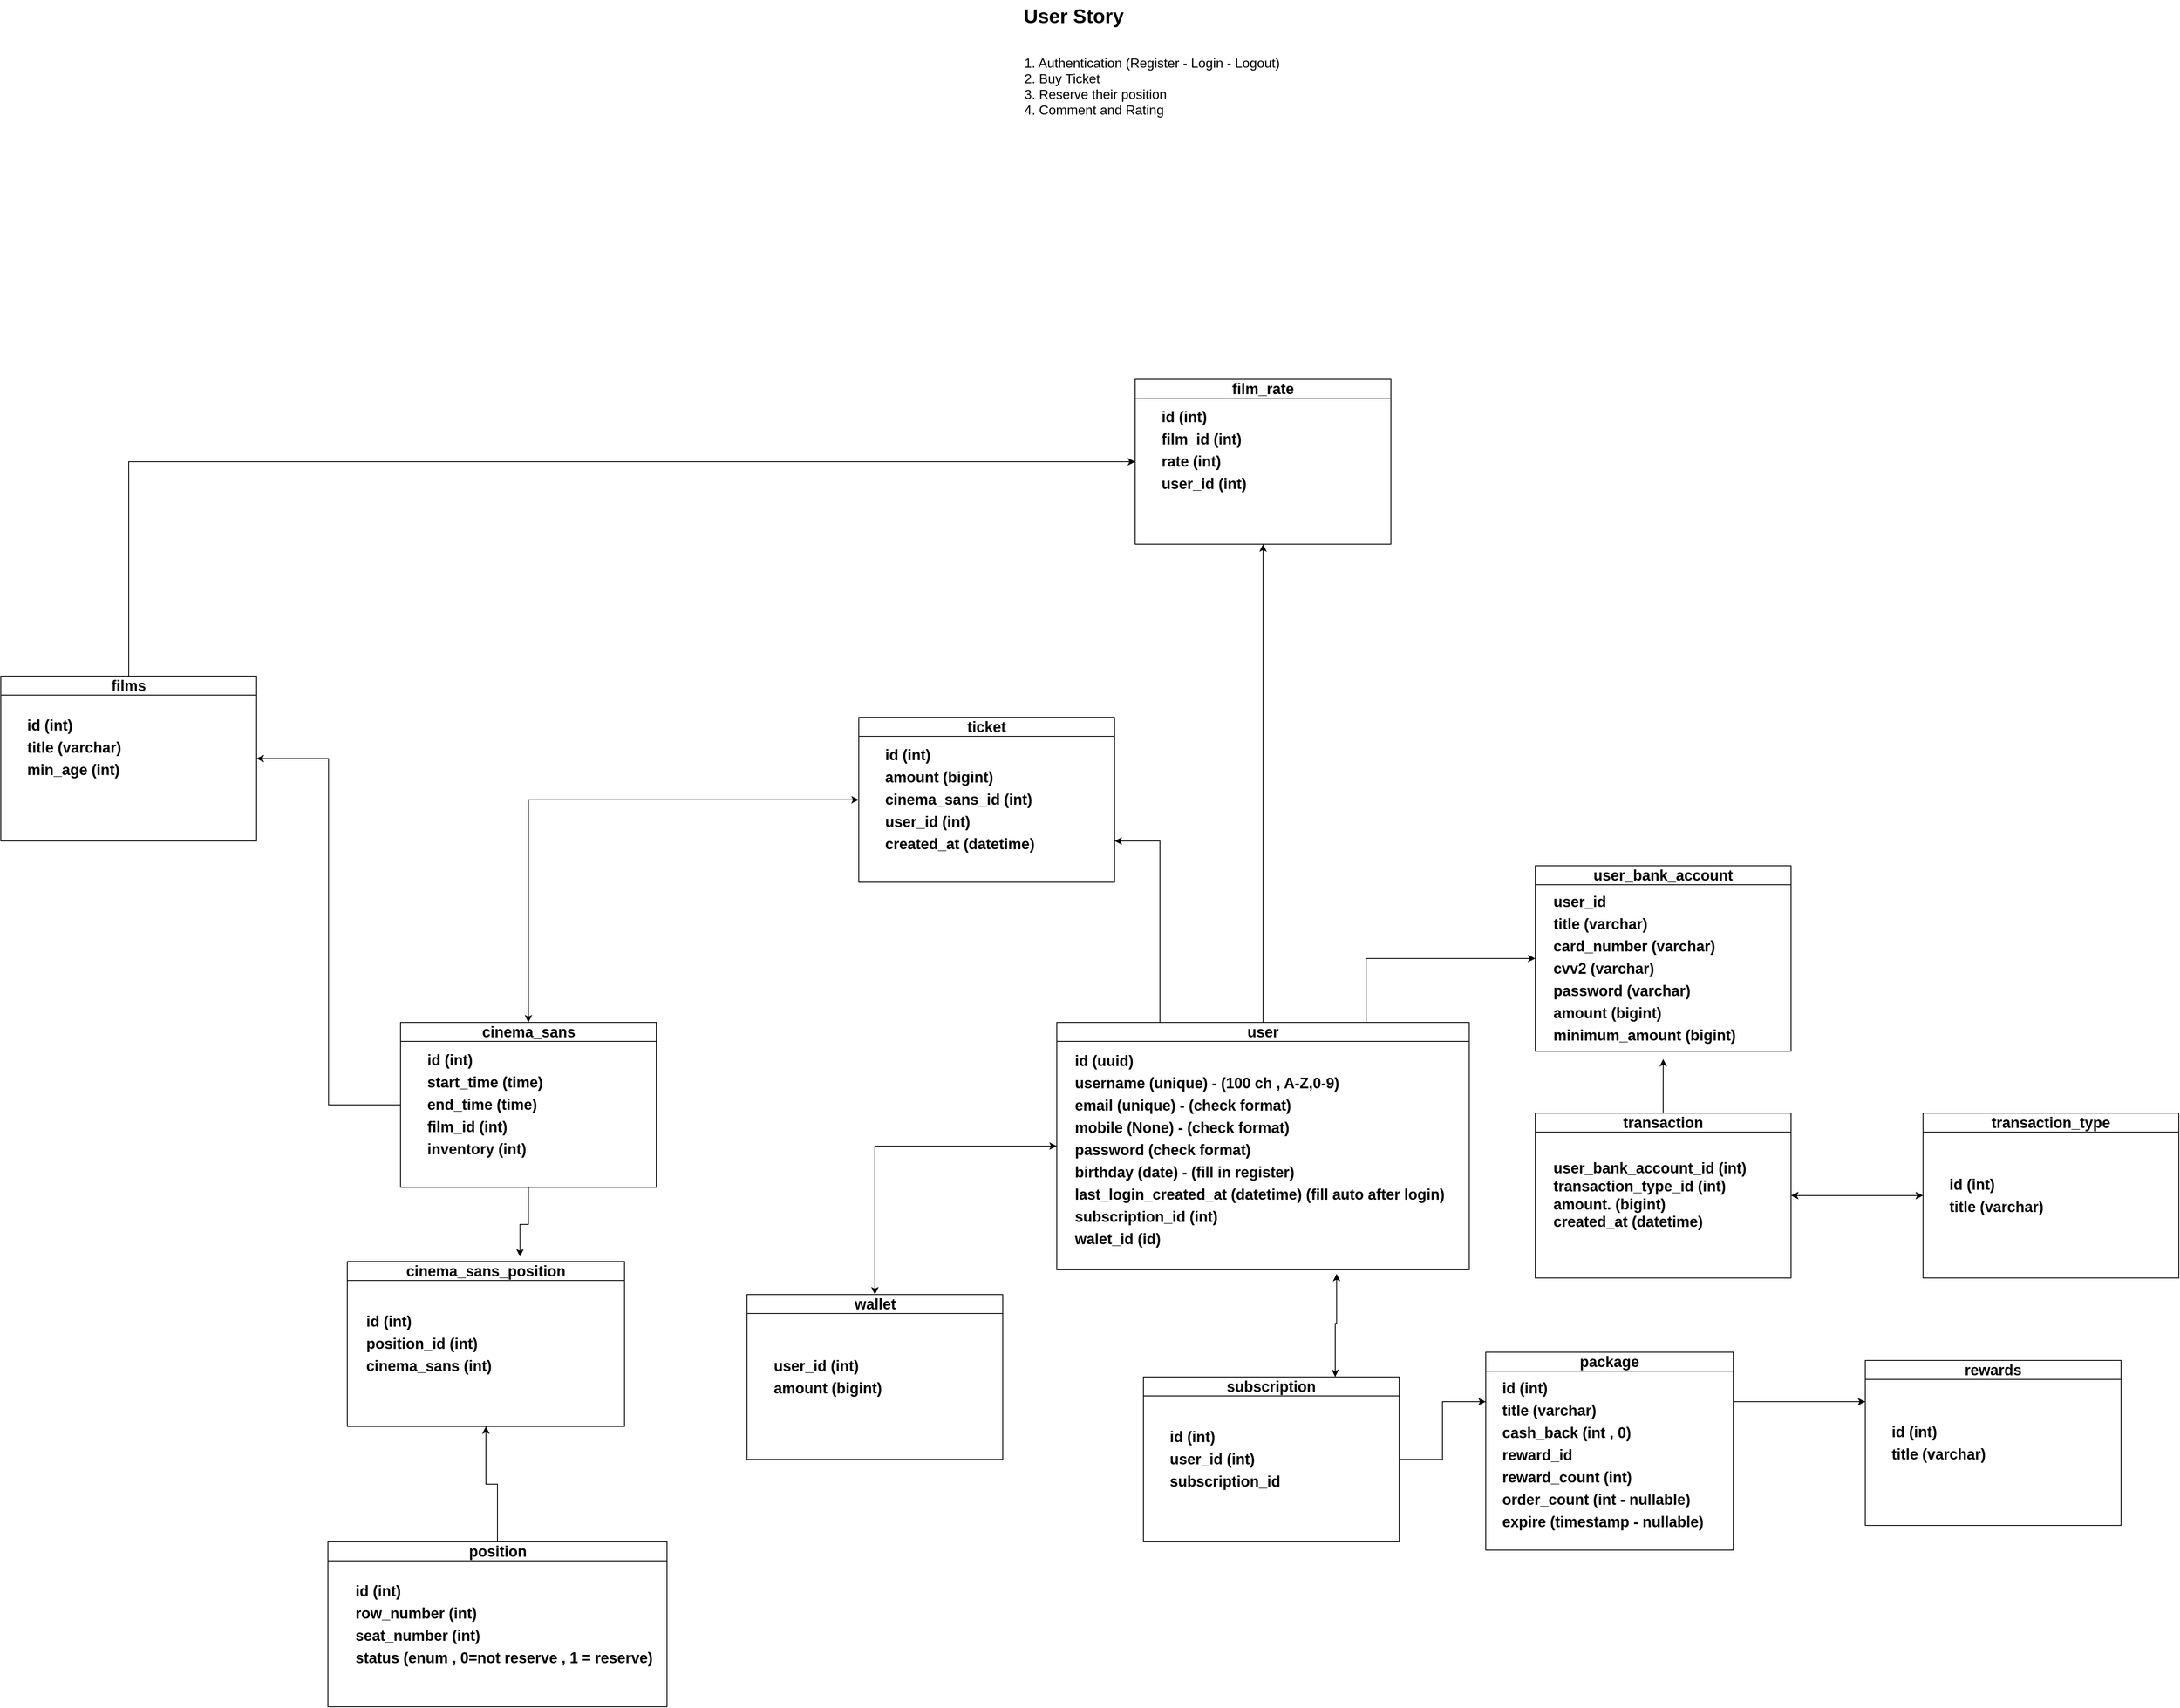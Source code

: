 <mxfile version="23.0.2" type="github">
  <diagram name="Page-1" id="5Sw0mt2Ui1cbXPdswmmH">
    <mxGraphModel dx="3752" dy="2300" grid="1" gridSize="10" guides="1" tooltips="1" connect="1" arrows="1" fold="1" page="1" pageScale="1" pageWidth="850" pageHeight="1100" math="0" shadow="0">
      <root>
        <mxCell id="0" />
        <mxCell id="1" parent="0" />
        <mxCell id="2Hf9jMkPBdYzEBg5ywoU-2" value="&lt;font style=&quot;font-size: 24px;&quot;&gt;&lt;b&gt;User Story&lt;/b&gt;&lt;/font&gt;" style="text;html=1;align=center;verticalAlign=middle;resizable=0;points=[];autosize=1;strokeColor=none;fillColor=none;" vertex="1" parent="1">
          <mxGeometry x="-40" y="-660" width="140" height="40" as="geometry" />
        </mxCell>
        <mxCell id="2Hf9jMkPBdYzEBg5ywoU-3" value="&lt;div style=&quot;text-align: left;&quot;&gt;&lt;span style=&quot;font-size: 16px;&quot;&gt;&lt;br&gt;&lt;/span&gt;&lt;/div&gt;&lt;font style=&quot;font-size: 16px;&quot;&gt;&lt;div style=&quot;text-align: left;&quot;&gt;&lt;span style=&quot;background-color: initial;&quot;&gt;1. Authentication (Register - Login - Logout)&lt;/span&gt;&lt;/div&gt;&lt;div style=&quot;text-align: left;&quot;&gt;&lt;span style=&quot;background-color: initial;&quot;&gt;2. Buy Ticket&lt;/span&gt;&lt;/div&gt;&lt;div style=&quot;text-align: left;&quot;&gt;3. Reserve their position&lt;span style=&quot;background-color: initial;&quot;&gt;&lt;br&gt;&lt;/span&gt;&lt;/div&gt;&lt;div style=&quot;text-align: left;&quot;&gt;4. Comment and Rating&lt;/div&gt;&lt;/font&gt;" style="text;html=1;align=center;verticalAlign=middle;resizable=0;points=[];autosize=1;strokeColor=none;fillColor=none;" vertex="1" parent="1">
          <mxGeometry x="-40" y="-620" width="330" height="110" as="geometry" />
        </mxCell>
        <mxCell id="2Hf9jMkPBdYzEBg5ywoU-5" value="&lt;span style=&quot;font-size: 16px;&quot;&gt;&lt;br&gt;&lt;/span&gt;" style="text;html=1;align=left;verticalAlign=middle;resizable=0;points=[];autosize=1;strokeColor=none;fillColor=none;" vertex="1" parent="1">
          <mxGeometry x="60" y="190" width="20" height="30" as="geometry" />
        </mxCell>
        <mxCell id="2Hf9jMkPBdYzEBg5ywoU-36" style="edgeStyle=orthogonalEdgeStyle;rounded=0;orthogonalLoop=1;jettySize=auto;html=1;exitX=0.75;exitY=0;exitDx=0;exitDy=0;entryX=0;entryY=0.5;entryDx=0;entryDy=0;" edge="1" parent="1" source="2Hf9jMkPBdYzEBg5ywoU-10" target="2Hf9jMkPBdYzEBg5ywoU-12">
          <mxGeometry relative="1" as="geometry" />
        </mxCell>
        <mxCell id="2Hf9jMkPBdYzEBg5ywoU-83" style="edgeStyle=orthogonalEdgeStyle;rounded=0;orthogonalLoop=1;jettySize=auto;html=1;exitX=0.25;exitY=0;exitDx=0;exitDy=0;entryX=1;entryY=0.75;entryDx=0;entryDy=0;shadow=0;" edge="1" parent="1" source="2Hf9jMkPBdYzEBg5ywoU-10" target="2Hf9jMkPBdYzEBg5ywoU-49">
          <mxGeometry relative="1" as="geometry" />
        </mxCell>
        <mxCell id="2Hf9jMkPBdYzEBg5ywoU-90" style="edgeStyle=orthogonalEdgeStyle;rounded=0;orthogonalLoop=1;jettySize=auto;html=1;exitX=0.5;exitY=0;exitDx=0;exitDy=0;entryX=0.5;entryY=1;entryDx=0;entryDy=0;" edge="1" parent="1" source="2Hf9jMkPBdYzEBg5ywoU-10" target="2Hf9jMkPBdYzEBg5ywoU-85">
          <mxGeometry relative="1" as="geometry" />
        </mxCell>
        <mxCell id="2Hf9jMkPBdYzEBg5ywoU-10" value="&lt;h2&gt;user&lt;/h2&gt;" style="swimlane;whiteSpace=wrap;html=1;" vertex="1" parent="1">
          <mxGeometry x="10" y="580" width="500" height="300" as="geometry" />
        </mxCell>
        <mxCell id="2Hf9jMkPBdYzEBg5ywoU-8" value="&lt;h2 style=&quot;border-color: var(--border-color); line-height: 150%;&quot;&gt;id (uuid)&lt;br&gt;username (unique) - (100 ch , A-Z,0-9)&lt;br&gt;email (unique) - (check format)&lt;br&gt;mobile (None) - (check format)&lt;br&gt;password (check format)&lt;br&gt;birthday (date) - (fill in register)&lt;br&gt;last_login_created_at (datetime) (fill auto after login)&amp;nbsp;&lt;br&gt;subscription_id (int)&lt;br&gt;walet_id (id)&lt;/h2&gt;" style="text;html=1;align=left;verticalAlign=middle;resizable=0;points=[];autosize=1;strokeColor=none;fillColor=none;" vertex="1" parent="2Hf9jMkPBdYzEBg5ywoU-10">
          <mxGeometry x="20" y="10" width="480" height="290" as="geometry" />
        </mxCell>
        <mxCell id="2Hf9jMkPBdYzEBg5ywoU-12" value="&lt;h2&gt;user_bank_account&lt;/h2&gt;" style="swimlane;whiteSpace=wrap;html=1;" vertex="1" parent="1">
          <mxGeometry x="590" y="390" width="310" height="225" as="geometry" />
        </mxCell>
        <mxCell id="2Hf9jMkPBdYzEBg5ywoU-13" value="&lt;h2 style=&quot;line-height: 150%;&quot;&gt;user_id&amp;nbsp;&lt;br&gt;title (varchar)&lt;br&gt;card_number (varchar)&lt;br&gt;cvv2 (varchar)&lt;br&gt;password (varchar)&lt;br&gt;amount (bigint)&lt;br&gt;minimum_amount (bigint)&lt;/h2&gt;" style="text;html=1;align=left;verticalAlign=middle;resizable=0;points=[];autosize=1;strokeColor=none;fillColor=none;" vertex="1" parent="2Hf9jMkPBdYzEBg5ywoU-12">
          <mxGeometry x="20" y="10" width="240" height="230" as="geometry" />
        </mxCell>
        <mxCell id="2Hf9jMkPBdYzEBg5ywoU-76" style="edgeStyle=orthogonalEdgeStyle;rounded=0;orthogonalLoop=1;jettySize=auto;html=1;exitX=1;exitY=0.5;exitDx=0;exitDy=0;entryX=0;entryY=0.25;entryDx=0;entryDy=0;" edge="1" parent="1" source="2Hf9jMkPBdYzEBg5ywoU-39" target="2Hf9jMkPBdYzEBg5ywoU-51">
          <mxGeometry relative="1" as="geometry" />
        </mxCell>
        <mxCell id="2Hf9jMkPBdYzEBg5ywoU-39" value="&lt;h2&gt;subscription&lt;/h2&gt;" style="swimlane;whiteSpace=wrap;html=1;" vertex="1" parent="1">
          <mxGeometry x="115" y="1010" width="310" height="200" as="geometry" />
        </mxCell>
        <mxCell id="2Hf9jMkPBdYzEBg5ywoU-40" value="&lt;h2 style=&quot;line-height: 150%;&quot;&gt;id (int)&lt;br&gt;user_id (int)&lt;br&gt;subscription_id&lt;/h2&gt;" style="text;html=1;align=left;verticalAlign=middle;resizable=0;points=[];autosize=1;strokeColor=none;fillColor=none;" vertex="1" parent="2Hf9jMkPBdYzEBg5ywoU-39">
          <mxGeometry x="30" y="40" width="160" height="120" as="geometry" />
        </mxCell>
        <mxCell id="2Hf9jMkPBdYzEBg5ywoU-94" style="edgeStyle=orthogonalEdgeStyle;rounded=0;orthogonalLoop=1;jettySize=auto;html=1;exitX=0.5;exitY=0;exitDx=0;exitDy=0;entryX=0;entryY=0.5;entryDx=0;entryDy=0;startArrow=classic;startFill=1;" edge="1" parent="1" source="2Hf9jMkPBdYzEBg5ywoU-41" target="2Hf9jMkPBdYzEBg5ywoU-10">
          <mxGeometry relative="1" as="geometry" />
        </mxCell>
        <mxCell id="2Hf9jMkPBdYzEBg5ywoU-41" value="&lt;h2&gt;wallet&lt;/h2&gt;" style="swimlane;whiteSpace=wrap;html=1;" vertex="1" parent="1">
          <mxGeometry x="-365.5" y="910" width="310" height="200" as="geometry" />
        </mxCell>
        <mxCell id="2Hf9jMkPBdYzEBg5ywoU-42" value="&lt;h2 style=&quot;line-height: 150%;&quot;&gt;user_id (int)&lt;br&gt;amount (bigint)&lt;br&gt;&lt;/h2&gt;" style="text;html=1;align=left;verticalAlign=middle;resizable=0;points=[];autosize=1;strokeColor=none;fillColor=none;" vertex="1" parent="2Hf9jMkPBdYzEBg5ywoU-41">
          <mxGeometry x="30" y="50" width="150" height="100" as="geometry" />
        </mxCell>
        <mxCell id="2Hf9jMkPBdYzEBg5ywoU-77" style="edgeStyle=orthogonalEdgeStyle;rounded=0;orthogonalLoop=1;jettySize=auto;html=1;exitX=0;exitY=0.5;exitDx=0;exitDy=0;entryX=1;entryY=0.5;entryDx=0;entryDy=0;" edge="1" parent="1" source="2Hf9jMkPBdYzEBg5ywoU-43" target="2Hf9jMkPBdYzEBg5ywoU-45">
          <mxGeometry relative="1" as="geometry" />
        </mxCell>
        <mxCell id="2Hf9jMkPBdYzEBg5ywoU-84" style="edgeStyle=orthogonalEdgeStyle;rounded=0;orthogonalLoop=1;jettySize=auto;html=1;exitX=0.5;exitY=0;exitDx=0;exitDy=0;entryX=0;entryY=0.5;entryDx=0;entryDy=0;startArrow=classic;startFill=1;" edge="1" parent="1" source="2Hf9jMkPBdYzEBg5ywoU-43" target="2Hf9jMkPBdYzEBg5ywoU-49">
          <mxGeometry relative="1" as="geometry" />
        </mxCell>
        <mxCell id="2Hf9jMkPBdYzEBg5ywoU-43" value="&lt;h2&gt;cinema_sans&lt;/h2&gt;" style="swimlane;whiteSpace=wrap;html=1;" vertex="1" parent="1">
          <mxGeometry x="-785.5" y="580" width="310" height="200" as="geometry" />
        </mxCell>
        <mxCell id="2Hf9jMkPBdYzEBg5ywoU-44" value="&lt;h2 style=&quot;line-height: 150%;&quot;&gt;id (int)&lt;br&gt;start_time (time)&lt;br&gt;end_time (time)&lt;br&gt;film_id (int)&lt;br&gt;inventory (int)&lt;/h2&gt;" style="text;html=1;align=left;verticalAlign=middle;resizable=0;points=[];autosize=1;strokeColor=none;fillColor=none;" vertex="1" parent="2Hf9jMkPBdYzEBg5ywoU-43">
          <mxGeometry x="30" y="10" width="160" height="180" as="geometry" />
        </mxCell>
        <mxCell id="2Hf9jMkPBdYzEBg5ywoU-88" style="edgeStyle=orthogonalEdgeStyle;rounded=0;orthogonalLoop=1;jettySize=auto;html=1;exitX=0.5;exitY=0;exitDx=0;exitDy=0;entryX=0;entryY=0.5;entryDx=0;entryDy=0;" edge="1" parent="1" source="2Hf9jMkPBdYzEBg5ywoU-45" target="2Hf9jMkPBdYzEBg5ywoU-85">
          <mxGeometry relative="1" as="geometry" />
        </mxCell>
        <mxCell id="2Hf9jMkPBdYzEBg5ywoU-45" value="&lt;h2&gt;films&lt;/h2&gt;" style="swimlane;whiteSpace=wrap;html=1;" vertex="1" parent="1">
          <mxGeometry x="-1270" y="160" width="310" height="200" as="geometry" />
        </mxCell>
        <mxCell id="2Hf9jMkPBdYzEBg5ywoU-46" value="&lt;h2 style=&quot;line-height: 150%;&quot;&gt;id (int)&lt;br&gt;title (varchar)&lt;br&gt;min_age (int)&lt;br&gt;&lt;br&gt;&lt;/h2&gt;" style="text;html=1;align=left;verticalAlign=middle;resizable=0;points=[];autosize=1;strokeColor=none;fillColor=none;" vertex="1" parent="2Hf9jMkPBdYzEBg5ywoU-45">
          <mxGeometry x="30" y="25" width="140" height="150" as="geometry" />
        </mxCell>
        <mxCell id="2Hf9jMkPBdYzEBg5ywoU-49" value="&lt;h2&gt;ticket&lt;/h2&gt;" style="swimlane;whiteSpace=wrap;html=1;" vertex="1" parent="1">
          <mxGeometry x="-230" y="210" width="310" height="200" as="geometry" />
        </mxCell>
        <mxCell id="2Hf9jMkPBdYzEBg5ywoU-50" value="&lt;h2 style=&quot;line-height: 150%;&quot;&gt;id (int)&lt;br&gt;amount (bigint)&lt;br&gt;cinema_sans_id (int)&lt;br&gt;user_id (int)&lt;br&gt;created_at (datetime)&lt;/h2&gt;" style="text;html=1;align=left;verticalAlign=middle;resizable=0;points=[];autosize=1;strokeColor=none;fillColor=none;" vertex="1" parent="2Hf9jMkPBdYzEBg5ywoU-49">
          <mxGeometry x="30" y="10" width="200" height="180" as="geometry" />
        </mxCell>
        <mxCell id="2Hf9jMkPBdYzEBg5ywoU-62" style="edgeStyle=orthogonalEdgeStyle;rounded=0;orthogonalLoop=1;jettySize=auto;html=1;exitX=1;exitY=0.25;exitDx=0;exitDy=0;entryX=0;entryY=0.25;entryDx=0;entryDy=0;" edge="1" parent="1" source="2Hf9jMkPBdYzEBg5ywoU-51" target="2Hf9jMkPBdYzEBg5ywoU-55">
          <mxGeometry relative="1" as="geometry" />
        </mxCell>
        <mxCell id="2Hf9jMkPBdYzEBg5ywoU-51" value="&lt;h2&gt;package&lt;/h2&gt;" style="swimlane;whiteSpace=wrap;html=1;" vertex="1" parent="1">
          <mxGeometry x="530" y="980" width="300" height="240" as="geometry" />
        </mxCell>
        <mxCell id="2Hf9jMkPBdYzEBg5ywoU-52" value="&lt;h2 style=&quot;line-height: 150%;&quot;&gt;id (int)&lt;br&gt;title (varchar)&lt;br&gt;cash_back (int , 0)&lt;br&gt;reward_id&lt;br&gt;reward_count (int)&lt;br&gt;order_count (int - nullable)&lt;br&gt;expire (timestamp - nullable)&lt;/h2&gt;" style="text;html=1;align=left;verticalAlign=middle;resizable=0;points=[];autosize=1;strokeColor=none;fillColor=none;" vertex="1" parent="2Hf9jMkPBdYzEBg5ywoU-51">
          <mxGeometry x="17.5" y="10" width="270" height="230" as="geometry" />
        </mxCell>
        <mxCell id="2Hf9jMkPBdYzEBg5ywoU-80" value="" style="edgeStyle=orthogonalEdgeStyle;rounded=0;orthogonalLoop=1;jettySize=auto;html=1;" edge="1" parent="1" source="2Hf9jMkPBdYzEBg5ywoU-53" target="2Hf9jMkPBdYzEBg5ywoU-78">
          <mxGeometry relative="1" as="geometry" />
        </mxCell>
        <mxCell id="2Hf9jMkPBdYzEBg5ywoU-53" value="&lt;h2&gt;position&lt;/h2&gt;" style="swimlane;whiteSpace=wrap;html=1;" vertex="1" parent="1">
          <mxGeometry x="-873.5" y="1210" width="411" height="200" as="geometry" />
        </mxCell>
        <mxCell id="2Hf9jMkPBdYzEBg5ywoU-54" value="&lt;h2 style=&quot;line-height: 150%;&quot;&gt;id (int)&lt;br&gt;row_number (int)&lt;br&gt;seat_number (int)&lt;br&gt;status (enum , 0=not reserve , 1 = reserve)&lt;/h2&gt;" style="text;html=1;align=left;verticalAlign=middle;resizable=0;points=[];autosize=1;strokeColor=none;fillColor=none;" vertex="1" parent="2Hf9jMkPBdYzEBg5ywoU-53">
          <mxGeometry x="31" y="25" width="380" height="150" as="geometry" />
        </mxCell>
        <mxCell id="2Hf9jMkPBdYzEBg5ywoU-55" value="&lt;h2&gt;rewards&lt;/h2&gt;" style="swimlane;whiteSpace=wrap;html=1;" vertex="1" parent="1">
          <mxGeometry x="990" y="990" width="310" height="200" as="geometry" />
        </mxCell>
        <mxCell id="2Hf9jMkPBdYzEBg5ywoU-56" value="&lt;h2 style=&quot;line-height: 150%;&quot;&gt;id (int)&lt;br&gt;title (varchar)&lt;br&gt;&lt;/h2&gt;" style="text;html=1;align=left;verticalAlign=middle;resizable=0;points=[];autosize=1;strokeColor=none;fillColor=none;" vertex="1" parent="2Hf9jMkPBdYzEBg5ywoU-55">
          <mxGeometry x="30" y="50" width="140" height="100" as="geometry" />
        </mxCell>
        <mxCell id="2Hf9jMkPBdYzEBg5ywoU-63" value="&lt;h2&gt;transaction_type&lt;/h2&gt;" style="swimlane;whiteSpace=wrap;html=1;" vertex="1" parent="1">
          <mxGeometry x="1060" y="690" width="310" height="200" as="geometry" />
        </mxCell>
        <mxCell id="2Hf9jMkPBdYzEBg5ywoU-64" value="&lt;h2 style=&quot;line-height: 150%;&quot;&gt;id (int)&lt;br&gt;title (varchar)&lt;/h2&gt;" style="text;html=1;align=left;verticalAlign=middle;resizable=0;points=[];autosize=1;strokeColor=none;fillColor=none;" vertex="1" parent="2Hf9jMkPBdYzEBg5ywoU-63">
          <mxGeometry x="30" y="50" width="140" height="100" as="geometry" />
        </mxCell>
        <mxCell id="2Hf9jMkPBdYzEBg5ywoU-93" style="edgeStyle=orthogonalEdgeStyle;rounded=0;orthogonalLoop=1;jettySize=auto;html=1;exitX=1;exitY=0.5;exitDx=0;exitDy=0;entryX=0;entryY=0.5;entryDx=0;entryDy=0;startArrow=classic;startFill=1;" edge="1" parent="1" source="2Hf9jMkPBdYzEBg5ywoU-65" target="2Hf9jMkPBdYzEBg5ywoU-63">
          <mxGeometry relative="1" as="geometry" />
        </mxCell>
        <mxCell id="2Hf9jMkPBdYzEBg5ywoU-65" value="&lt;h2&gt;transaction&lt;/h2&gt;" style="swimlane;whiteSpace=wrap;html=1;" vertex="1" parent="1">
          <mxGeometry x="590" y="690" width="310" height="200" as="geometry" />
        </mxCell>
        <mxCell id="2Hf9jMkPBdYzEBg5ywoU-66" value="&lt;h2 style=&quot;border-color: var(--border-color);&quot;&gt;user_bank_account_id (int)&lt;br&gt;transaction_type_id (int)&lt;br&gt;amount. (bigint)&lt;br&gt;created_at (datetime)&lt;/h2&gt;" style="text;html=1;align=left;verticalAlign=middle;resizable=0;points=[];autosize=1;strokeColor=none;fillColor=none;" vertex="1" parent="2Hf9jMkPBdYzEBg5ywoU-65">
          <mxGeometry x="20" y="35" width="260" height="130" as="geometry" />
        </mxCell>
        <mxCell id="2Hf9jMkPBdYzEBg5ywoU-71" style="edgeStyle=orthogonalEdgeStyle;rounded=0;orthogonalLoop=1;jettySize=auto;html=1;exitX=0.5;exitY=0;exitDx=0;exitDy=0;entryX=0.563;entryY=0.976;entryDx=0;entryDy=0;entryPerimeter=0;" edge="1" parent="1" source="2Hf9jMkPBdYzEBg5ywoU-65" target="2Hf9jMkPBdYzEBg5ywoU-13">
          <mxGeometry relative="1" as="geometry" />
        </mxCell>
        <mxCell id="2Hf9jMkPBdYzEBg5ywoU-78" value="&lt;h2&gt;cinema_sans_position&lt;/h2&gt;" style="swimlane;whiteSpace=wrap;html=1;" vertex="1" parent="1">
          <mxGeometry x="-850" y="870" width="336" height="200" as="geometry" />
        </mxCell>
        <mxCell id="2Hf9jMkPBdYzEBg5ywoU-79" value="&lt;h2 style=&quot;line-height: 150%;&quot;&gt;id (int)&lt;br&gt;position_id (int)&lt;br&gt;cinema_sans (int)&lt;/h2&gt;" style="text;html=1;align=left;verticalAlign=middle;resizable=0;points=[];autosize=1;strokeColor=none;fillColor=none;" vertex="1" parent="2Hf9jMkPBdYzEBg5ywoU-78">
          <mxGeometry x="21" y="40" width="180" height="120" as="geometry" />
        </mxCell>
        <mxCell id="2Hf9jMkPBdYzEBg5ywoU-81" style="edgeStyle=orthogonalEdgeStyle;rounded=0;orthogonalLoop=1;jettySize=auto;html=1;exitX=0.5;exitY=1;exitDx=0;exitDy=0;entryX=0.623;entryY=-0.03;entryDx=0;entryDy=0;entryPerimeter=0;" edge="1" parent="1" source="2Hf9jMkPBdYzEBg5ywoU-43" target="2Hf9jMkPBdYzEBg5ywoU-78">
          <mxGeometry relative="1" as="geometry" />
        </mxCell>
        <mxCell id="2Hf9jMkPBdYzEBg5ywoU-85" value="&lt;h2&gt;film_rate&lt;/h2&gt;" style="swimlane;whiteSpace=wrap;html=1;" vertex="1" parent="1">
          <mxGeometry x="105" y="-200" width="310" height="200" as="geometry" />
        </mxCell>
        <mxCell id="2Hf9jMkPBdYzEBg5ywoU-86" value="&lt;h2 style=&quot;line-height: 150%;&quot;&gt;id (int)&lt;br&gt;film_id (int)&lt;br&gt;rate (int)&lt;br&gt;user_id (int)&lt;br&gt;&lt;br&gt;&lt;/h2&gt;" style="text;html=1;align=left;verticalAlign=middle;resizable=0;points=[];autosize=1;strokeColor=none;fillColor=none;" vertex="1" parent="2Hf9jMkPBdYzEBg5ywoU-85">
          <mxGeometry x="30" y="10" width="130" height="180" as="geometry" />
        </mxCell>
        <mxCell id="2Hf9jMkPBdYzEBg5ywoU-92" style="edgeStyle=orthogonalEdgeStyle;rounded=0;orthogonalLoop=1;jettySize=auto;html=1;exitX=0.75;exitY=0;exitDx=0;exitDy=0;entryX=0.665;entryY=1.017;entryDx=0;entryDy=0;entryPerimeter=0;startArrow=classic;startFill=1;" edge="1" parent="1" source="2Hf9jMkPBdYzEBg5ywoU-39" target="2Hf9jMkPBdYzEBg5ywoU-8">
          <mxGeometry relative="1" as="geometry" />
        </mxCell>
      </root>
    </mxGraphModel>
  </diagram>
</mxfile>
